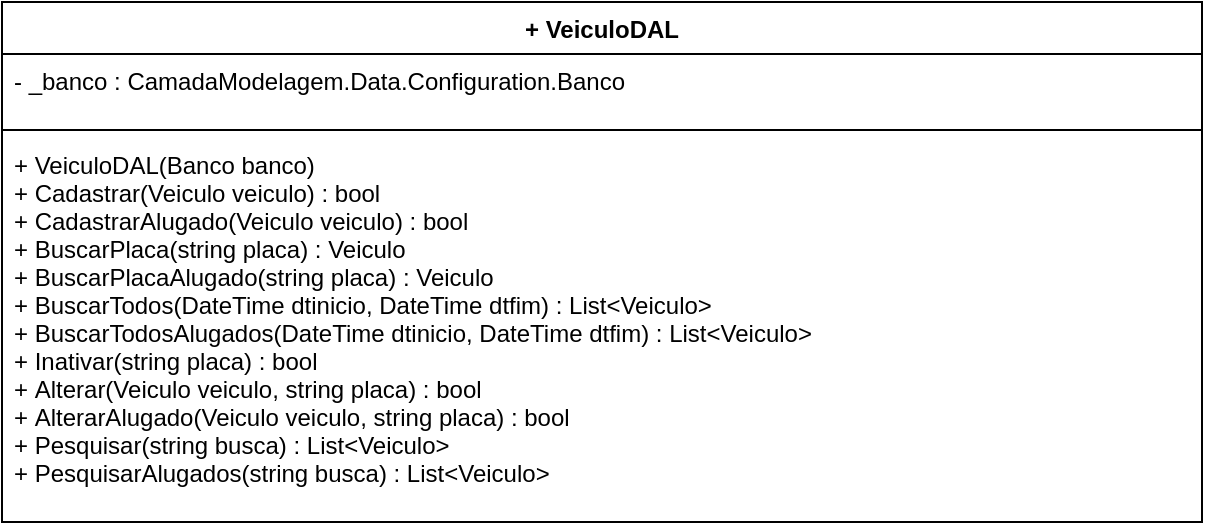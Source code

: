 <mxfile version="12.2.4" type="device" pages="1"><diagram id="-L9IpRQf3EQlU6v8rdQ8" name="Page-1"><mxGraphModel dx="1095" dy="349" grid="1" gridSize="10" guides="1" tooltips="1" connect="1" arrows="1" fold="1" page="1" pageScale="1" pageWidth="1169" pageHeight="827" math="0" shadow="0"><root><mxCell id="0"/><mxCell id="1" parent="0"/><mxCell id="MYMX8F3CuHnzxPZbWVWI-5" value="+ VeiculoDAL" style="swimlane;fontStyle=1;align=center;verticalAlign=top;childLayout=stackLayout;horizontal=1;startSize=26;horizontalStack=0;resizeParent=1;resizeParentMax=0;resizeLast=0;collapsible=1;marginBottom=0;" parent="1" vertex="1"><mxGeometry x="10" y="70" width="600" height="260" as="geometry"/></mxCell><mxCell id="MYMX8F3CuHnzxPZbWVWI-6" value="- _banco : CamadaModelagem.Data.Configuration.Banco" style="text;strokeColor=none;fillColor=none;align=left;verticalAlign=top;spacingLeft=4;spacingRight=4;overflow=hidden;rotatable=0;points=[[0,0.5],[1,0.5]];portConstraint=eastwest;" parent="MYMX8F3CuHnzxPZbWVWI-5" vertex="1"><mxGeometry y="26" width="600" height="34" as="geometry"/></mxCell><mxCell id="MYMX8F3CuHnzxPZbWVWI-7" value="" style="line;strokeWidth=1;fillColor=none;align=left;verticalAlign=middle;spacingTop=-1;spacingLeft=3;spacingRight=3;rotatable=0;labelPosition=right;points=[];portConstraint=eastwest;" parent="MYMX8F3CuHnzxPZbWVWI-5" vertex="1"><mxGeometry y="60" width="600" height="8" as="geometry"/></mxCell><mxCell id="MYMX8F3CuHnzxPZbWVWI-8" value="+ VeiculoDAL(Banco banco)&#10;+ Cadastrar(Veiculo veiculo) : bool&#10;+ CadastrarAlugado(Veiculo veiculo) : bool&#10;+ BuscarPlaca(string placa) : Veiculo&#10;+ BuscarPlacaAlugado(string placa) : Veiculo&#10;+ BuscarTodos(DateTime dtinicio, DateTime dtfim) : List&lt;Veiculo&gt;&#10;+ BuscarTodosAlugados(DateTime dtinicio, DateTime dtfim) : List&lt;Veiculo&gt;&#10;+ Inativar(string placa) : bool&#10;+ Alterar(Veiculo veiculo, string placa) : bool&#10;+ AlterarAlugado(Veiculo veiculo, string placa) : bool&#10;+ Pesquisar(string busca) : List&lt;Veiculo&gt;&#10;+ PesquisarAlugados(string busca) : List&lt;Veiculo&gt;&#10; &#10;  &#10; " style="text;strokeColor=none;fillColor=none;align=left;verticalAlign=top;spacingLeft=4;spacingRight=4;overflow=hidden;rotatable=0;points=[[0,0.5],[1,0.5]];portConstraint=eastwest;" parent="MYMX8F3CuHnzxPZbWVWI-5" vertex="1"><mxGeometry y="68" width="600" height="192" as="geometry"/></mxCell></root></mxGraphModel></diagram></mxfile>